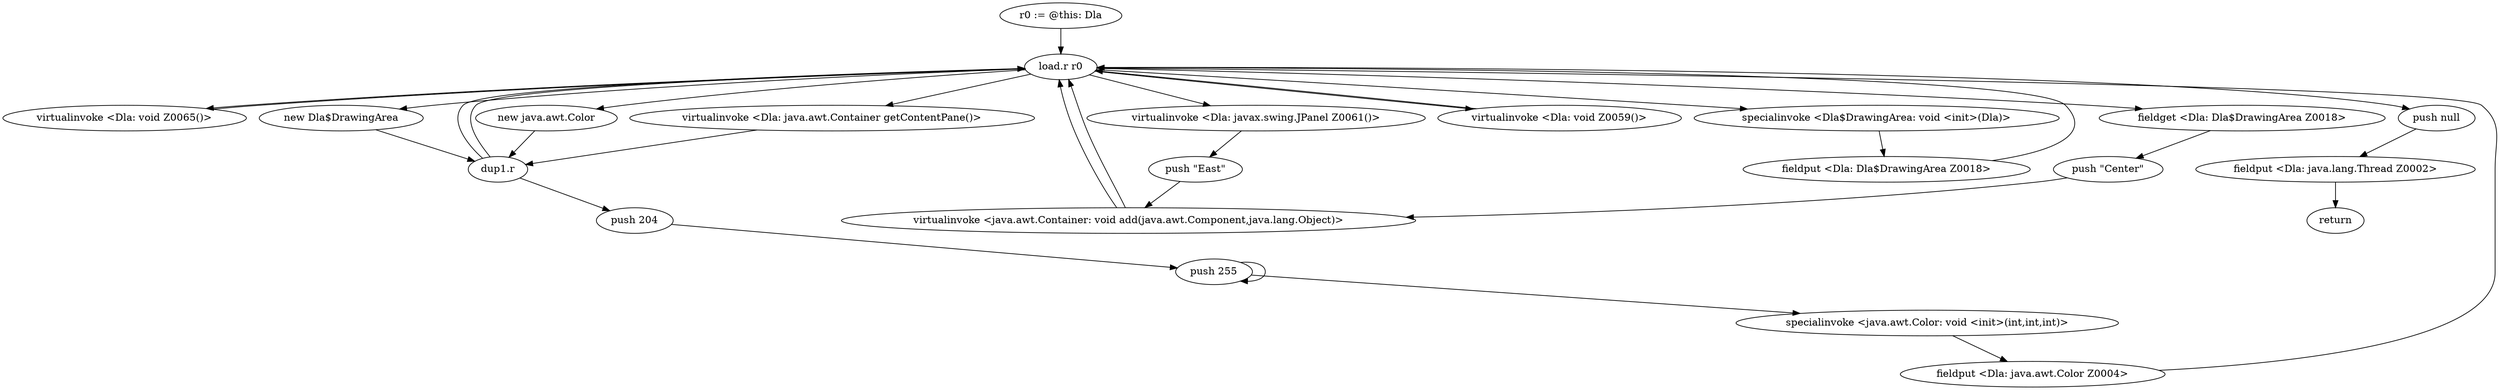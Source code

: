 digraph "" {
    "r0 := @this: Dla"
    "load.r r0"
    "r0 := @this: Dla"->"load.r r0";
    "virtualinvoke <Dla: void Z0065()>"
    "load.r r0"->"virtualinvoke <Dla: void Z0065()>";
    "virtualinvoke <Dla: void Z0065()>"->"load.r r0";
    "new java.awt.Color"
    "load.r r0"->"new java.awt.Color";
    "dup1.r"
    "new java.awt.Color"->"dup1.r";
    "push 204"
    "dup1.r"->"push 204";
    "push 255"
    "push 204"->"push 255";
    "push 255"->"push 255";
    "specialinvoke <java.awt.Color: void <init>(int,int,int)>"
    "push 255"->"specialinvoke <java.awt.Color: void <init>(int,int,int)>";
    "fieldput <Dla: java.awt.Color Z0004>"
    "specialinvoke <java.awt.Color: void <init>(int,int,int)>"->"fieldput <Dla: java.awt.Color Z0004>";
    "fieldput <Dla: java.awt.Color Z0004>"->"load.r r0";
    "virtualinvoke <Dla: java.awt.Container getContentPane()>"
    "load.r r0"->"virtualinvoke <Dla: java.awt.Container getContentPane()>";
    "virtualinvoke <Dla: java.awt.Container getContentPane()>"->"dup1.r";
    "dup1.r"->"load.r r0";
    "virtualinvoke <Dla: javax.swing.JPanel Z0061()>"
    "load.r r0"->"virtualinvoke <Dla: javax.swing.JPanel Z0061()>";
    "push \"East\""
    "virtualinvoke <Dla: javax.swing.JPanel Z0061()>"->"push \"East\"";
    "virtualinvoke <java.awt.Container: void add(java.awt.Component,java.lang.Object)>"
    "push \"East\""->"virtualinvoke <java.awt.Container: void add(java.awt.Component,java.lang.Object)>";
    "virtualinvoke <java.awt.Container: void add(java.awt.Component,java.lang.Object)>"->"load.r r0";
    "new Dla$DrawingArea"
    "load.r r0"->"new Dla$DrawingArea";
    "new Dla$DrawingArea"->"dup1.r";
    "dup1.r"->"load.r r0";
    "specialinvoke <Dla$DrawingArea: void <init>(Dla)>"
    "load.r r0"->"specialinvoke <Dla$DrawingArea: void <init>(Dla)>";
    "fieldput <Dla: Dla$DrawingArea Z0018>"
    "specialinvoke <Dla$DrawingArea: void <init>(Dla)>"->"fieldput <Dla: Dla$DrawingArea Z0018>";
    "fieldput <Dla: Dla$DrawingArea Z0018>"->"load.r r0";
    "fieldget <Dla: Dla$DrawingArea Z0018>"
    "load.r r0"->"fieldget <Dla: Dla$DrawingArea Z0018>";
    "push \"Center\""
    "fieldget <Dla: Dla$DrawingArea Z0018>"->"push \"Center\"";
    "push \"Center\""->"virtualinvoke <java.awt.Container: void add(java.awt.Component,java.lang.Object)>";
    "virtualinvoke <java.awt.Container: void add(java.awt.Component,java.lang.Object)>"->"load.r r0";
    "virtualinvoke <Dla: void Z0059()>"
    "load.r r0"->"virtualinvoke <Dla: void Z0059()>";
    "virtualinvoke <Dla: void Z0059()>"->"load.r r0";
    "push null"
    "load.r r0"->"push null";
    "fieldput <Dla: java.lang.Thread Z0002>"
    "push null"->"fieldput <Dla: java.lang.Thread Z0002>";
    "return"
    "fieldput <Dla: java.lang.Thread Z0002>"->"return";
}
